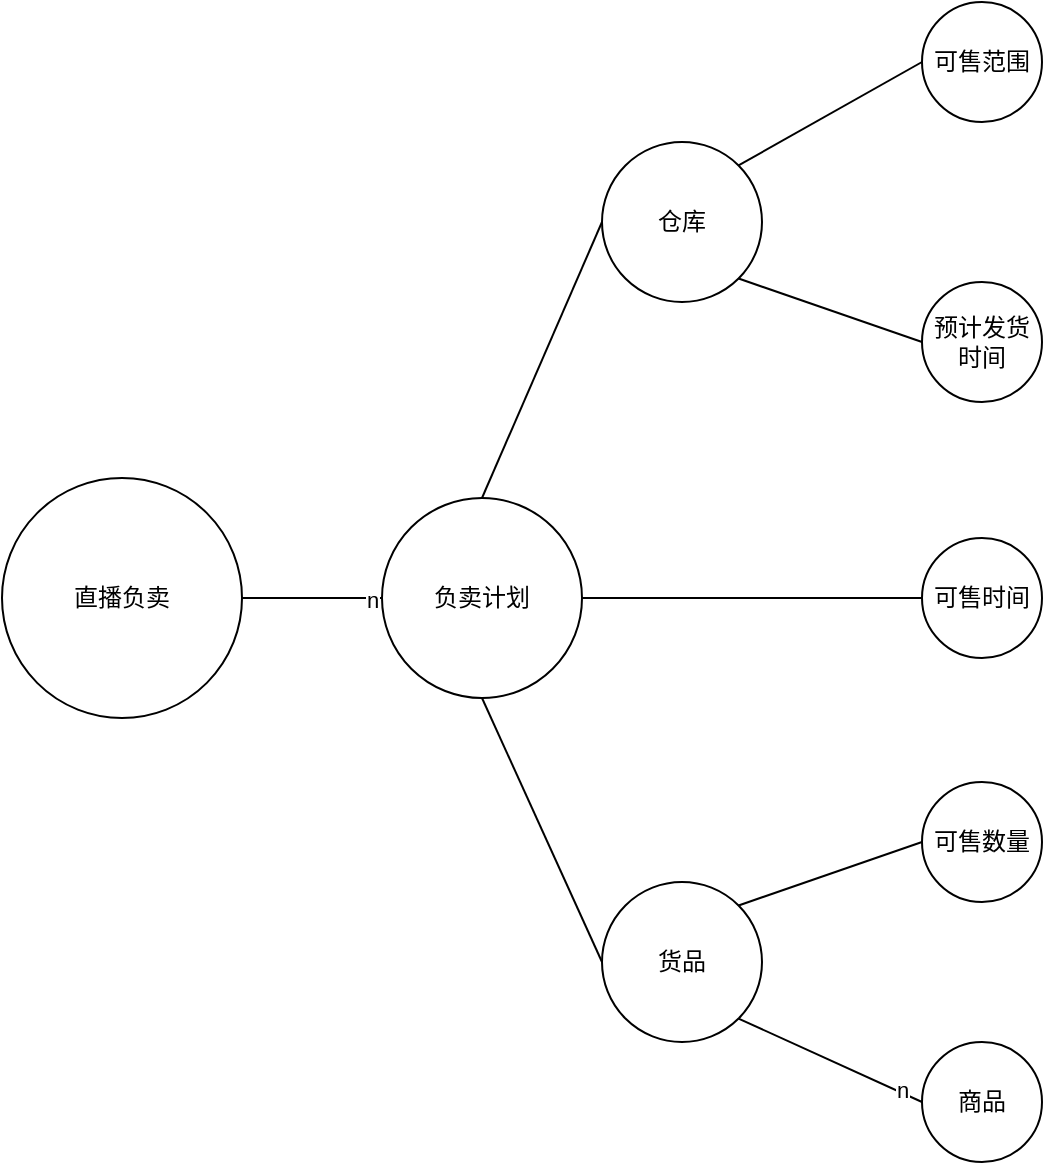 <mxfile version="16.6.4" type="github">
  <diagram id="oAZSLKbXuAS9L4ZkzxYa" name="Page-1">
    <mxGraphModel dx="1298" dy="696" grid="1" gridSize="10" guides="1" tooltips="1" connect="1" arrows="1" fold="1" page="1" pageScale="1" pageWidth="4681" pageHeight="3300" math="0" shadow="0">
      <root>
        <mxCell id="0" />
        <mxCell id="1" parent="0" />
        <mxCell id="HP0_FKGTzs48gTKR6zXM-9" style="rounded=0;orthogonalLoop=1;jettySize=auto;html=1;exitX=0.5;exitY=0;exitDx=0;exitDy=0;entryX=0;entryY=0.5;entryDx=0;entryDy=0;endArrow=none;endFill=0;" parent="1" source="HP0_FKGTzs48gTKR6zXM-1" target="HP0_FKGTzs48gTKR6zXM-3" edge="1">
          <mxGeometry relative="1" as="geometry" />
        </mxCell>
        <mxCell id="HP0_FKGTzs48gTKR6zXM-10" style="edgeStyle=orthogonalEdgeStyle;rounded=0;orthogonalLoop=1;jettySize=auto;html=1;exitX=1;exitY=0.5;exitDx=0;exitDy=0;entryX=0;entryY=0.5;entryDx=0;entryDy=0;endArrow=none;endFill=0;" parent="1" source="HP0_FKGTzs48gTKR6zXM-1" target="HP0_FKGTzs48gTKR6zXM-4" edge="1">
          <mxGeometry relative="1" as="geometry" />
        </mxCell>
        <mxCell id="HP0_FKGTzs48gTKR6zXM-14" style="rounded=0;orthogonalLoop=1;jettySize=auto;html=1;exitX=0.5;exitY=1;exitDx=0;exitDy=0;entryX=0;entryY=0.5;entryDx=0;entryDy=0;endArrow=none;endFill=0;" parent="1" source="HP0_FKGTzs48gTKR6zXM-1" target="HP0_FKGTzs48gTKR6zXM-13" edge="1">
          <mxGeometry relative="1" as="geometry" />
        </mxCell>
        <mxCell id="HP0_FKGTzs48gTKR6zXM-1" value="负卖计划" style="ellipse;whiteSpace=wrap;html=1;aspect=fixed;" parent="1" vertex="1">
          <mxGeometry x="490" y="298" width="100" height="100" as="geometry" />
        </mxCell>
        <mxCell id="HP0_FKGTzs48gTKR6zXM-8" style="edgeStyle=orthogonalEdgeStyle;rounded=0;orthogonalLoop=1;jettySize=auto;html=1;exitX=1;exitY=0.5;exitDx=0;exitDy=0;entryX=0;entryY=0.5;entryDx=0;entryDy=0;endArrow=none;endFill=0;" parent="1" source="HP0_FKGTzs48gTKR6zXM-2" target="HP0_FKGTzs48gTKR6zXM-1" edge="1">
          <mxGeometry relative="1" as="geometry" />
        </mxCell>
        <mxCell id="HP0_FKGTzs48gTKR6zXM-17" value="n" style="edgeLabel;html=1;align=center;verticalAlign=middle;resizable=0;points=[];" parent="HP0_FKGTzs48gTKR6zXM-8" vertex="1" connectable="0">
          <mxGeometry x="0.836" y="-1" relative="1" as="geometry">
            <mxPoint as="offset" />
          </mxGeometry>
        </mxCell>
        <mxCell id="HP0_FKGTzs48gTKR6zXM-2" value="直播负卖" style="ellipse;whiteSpace=wrap;html=1;aspect=fixed;" parent="1" vertex="1">
          <mxGeometry x="300" y="288" width="120" height="120" as="geometry" />
        </mxCell>
        <mxCell id="HP0_FKGTzs48gTKR6zXM-11" style="rounded=0;orthogonalLoop=1;jettySize=auto;html=1;exitX=1;exitY=1;exitDx=0;exitDy=0;entryX=0;entryY=0.5;entryDx=0;entryDy=0;endArrow=none;endFill=0;" parent="1" source="HP0_FKGTzs48gTKR6zXM-3" target="HP0_FKGTzs48gTKR6zXM-6" edge="1">
          <mxGeometry relative="1" as="geometry" />
        </mxCell>
        <mxCell id="HP0_FKGTzs48gTKR6zXM-12" style="rounded=0;orthogonalLoop=1;jettySize=auto;html=1;exitX=1;exitY=0;exitDx=0;exitDy=0;entryX=0;entryY=0.5;entryDx=0;entryDy=0;endArrow=none;endFill=0;" parent="1" source="HP0_FKGTzs48gTKR6zXM-3" target="HP0_FKGTzs48gTKR6zXM-5" edge="1">
          <mxGeometry relative="1" as="geometry" />
        </mxCell>
        <mxCell id="HP0_FKGTzs48gTKR6zXM-3" value="仓库" style="ellipse;whiteSpace=wrap;html=1;aspect=fixed;" parent="1" vertex="1">
          <mxGeometry x="600" y="120" width="80" height="80" as="geometry" />
        </mxCell>
        <mxCell id="HP0_FKGTzs48gTKR6zXM-4" value="可售时间" style="ellipse;whiteSpace=wrap;html=1;aspect=fixed;" parent="1" vertex="1">
          <mxGeometry x="760" y="318" width="60" height="60" as="geometry" />
        </mxCell>
        <mxCell id="HP0_FKGTzs48gTKR6zXM-5" value="可售范围" style="ellipse;whiteSpace=wrap;html=1;aspect=fixed;" parent="1" vertex="1">
          <mxGeometry x="760" y="50" width="60" height="60" as="geometry" />
        </mxCell>
        <mxCell id="HP0_FKGTzs48gTKR6zXM-6" value="预计发货时间" style="ellipse;whiteSpace=wrap;html=1;aspect=fixed;" parent="1" vertex="1">
          <mxGeometry x="760" y="190" width="60" height="60" as="geometry" />
        </mxCell>
        <mxCell id="HP0_FKGTzs48gTKR6zXM-19" style="rounded=0;orthogonalLoop=1;jettySize=auto;html=1;exitX=1;exitY=1;exitDx=0;exitDy=0;entryX=0;entryY=0.5;entryDx=0;entryDy=0;endArrow=none;endFill=0;" parent="1" source="HP0_FKGTzs48gTKR6zXM-13" target="HP0_FKGTzs48gTKR6zXM-18" edge="1">
          <mxGeometry relative="1" as="geometry" />
        </mxCell>
        <mxCell id="HP0_FKGTzs48gTKR6zXM-22" value="n" style="edgeLabel;html=1;align=center;verticalAlign=middle;resizable=0;points=[];" parent="HP0_FKGTzs48gTKR6zXM-19" vertex="1" connectable="0">
          <mxGeometry x="0.767" y="2" relative="1" as="geometry">
            <mxPoint as="offset" />
          </mxGeometry>
        </mxCell>
        <mxCell id="HP0_FKGTzs48gTKR6zXM-13" value="货品" style="ellipse;whiteSpace=wrap;html=1;aspect=fixed;" parent="1" vertex="1">
          <mxGeometry x="600" y="490" width="80" height="80" as="geometry" />
        </mxCell>
        <mxCell id="HP0_FKGTzs48gTKR6zXM-16" style="rounded=0;orthogonalLoop=1;jettySize=auto;html=1;exitX=0;exitY=0.5;exitDx=0;exitDy=0;entryX=1;entryY=0;entryDx=0;entryDy=0;endArrow=none;endFill=0;" parent="1" source="HP0_FKGTzs48gTKR6zXM-15" target="HP0_FKGTzs48gTKR6zXM-13" edge="1">
          <mxGeometry relative="1" as="geometry" />
        </mxCell>
        <mxCell id="HP0_FKGTzs48gTKR6zXM-15" value="可售数量" style="ellipse;whiteSpace=wrap;html=1;aspect=fixed;" parent="1" vertex="1">
          <mxGeometry x="760" y="440" width="60" height="60" as="geometry" />
        </mxCell>
        <mxCell id="HP0_FKGTzs48gTKR6zXM-18" value="商品" style="ellipse;whiteSpace=wrap;html=1;aspect=fixed;" parent="1" vertex="1">
          <mxGeometry x="760" y="570" width="60" height="60" as="geometry" />
        </mxCell>
        <mxCell id="lK_7tOuNu0oVyctWTyKr-1" style="edgeStyle=none;rounded=0;orthogonalLoop=1;jettySize=auto;html=1;exitX=1;exitY=0;exitDx=0;exitDy=0;" edge="1" parent="1" source="HP0_FKGTzs48gTKR6zXM-1" target="HP0_FKGTzs48gTKR6zXM-1">
          <mxGeometry relative="1" as="geometry" />
        </mxCell>
      </root>
    </mxGraphModel>
  </diagram>
</mxfile>
